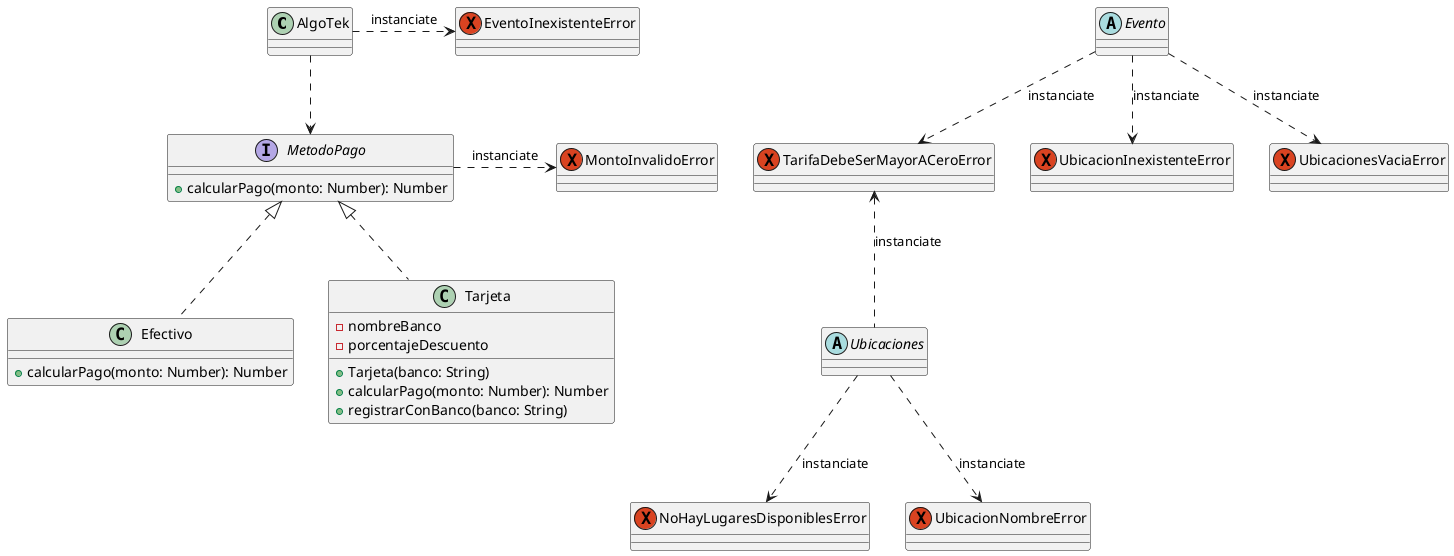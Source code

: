 @startuml
class AlgoTek
interface MetodoPago {
+ calcularPago(monto: Number): Number
}

class Efectivo {
+ calcularPago(monto: Number): Number
}

class Tarjeta {
- nombreBanco
- porcentajeDescuento
+ Tarjeta(banco: String)
+ calcularPago(monto: Number): Number
+ registrarConBanco(banco: String)
}

abstract Evento{}
abstract Ubicaciones{}

Exception EventoInexistenteError
Exception MontoInvalidoError
Exception NoHayLugaresDisponiblesError
Exception TarifaDebeSerMayorACeroError
Exception UbicacionInexistenteError
Exception UbicacionesVaciaError
Exception UbicacionNombreError

AlgoTek -.> MetodoPago
MetodoPago <|.. Efectivo
MetodoPago <|.. Tarjeta
MetodoPago .> MontoInvalidoError: instanciate
Evento ..> UbicacionesVaciaError: instanciate
Evento ..> UbicacionInexistenteError: instanciate
Evento ..> TarifaDebeSerMayorACeroError: instanciate
TarifaDebeSerMayorACeroError <.. Ubicaciones: instanciate
Ubicaciones ..> NoHayLugaresDisponiblesError: instanciate
Ubicaciones ..> UbicacionNombreError: instanciate
AlgoTek .> EventoInexistenteError: instanciate


@enduml